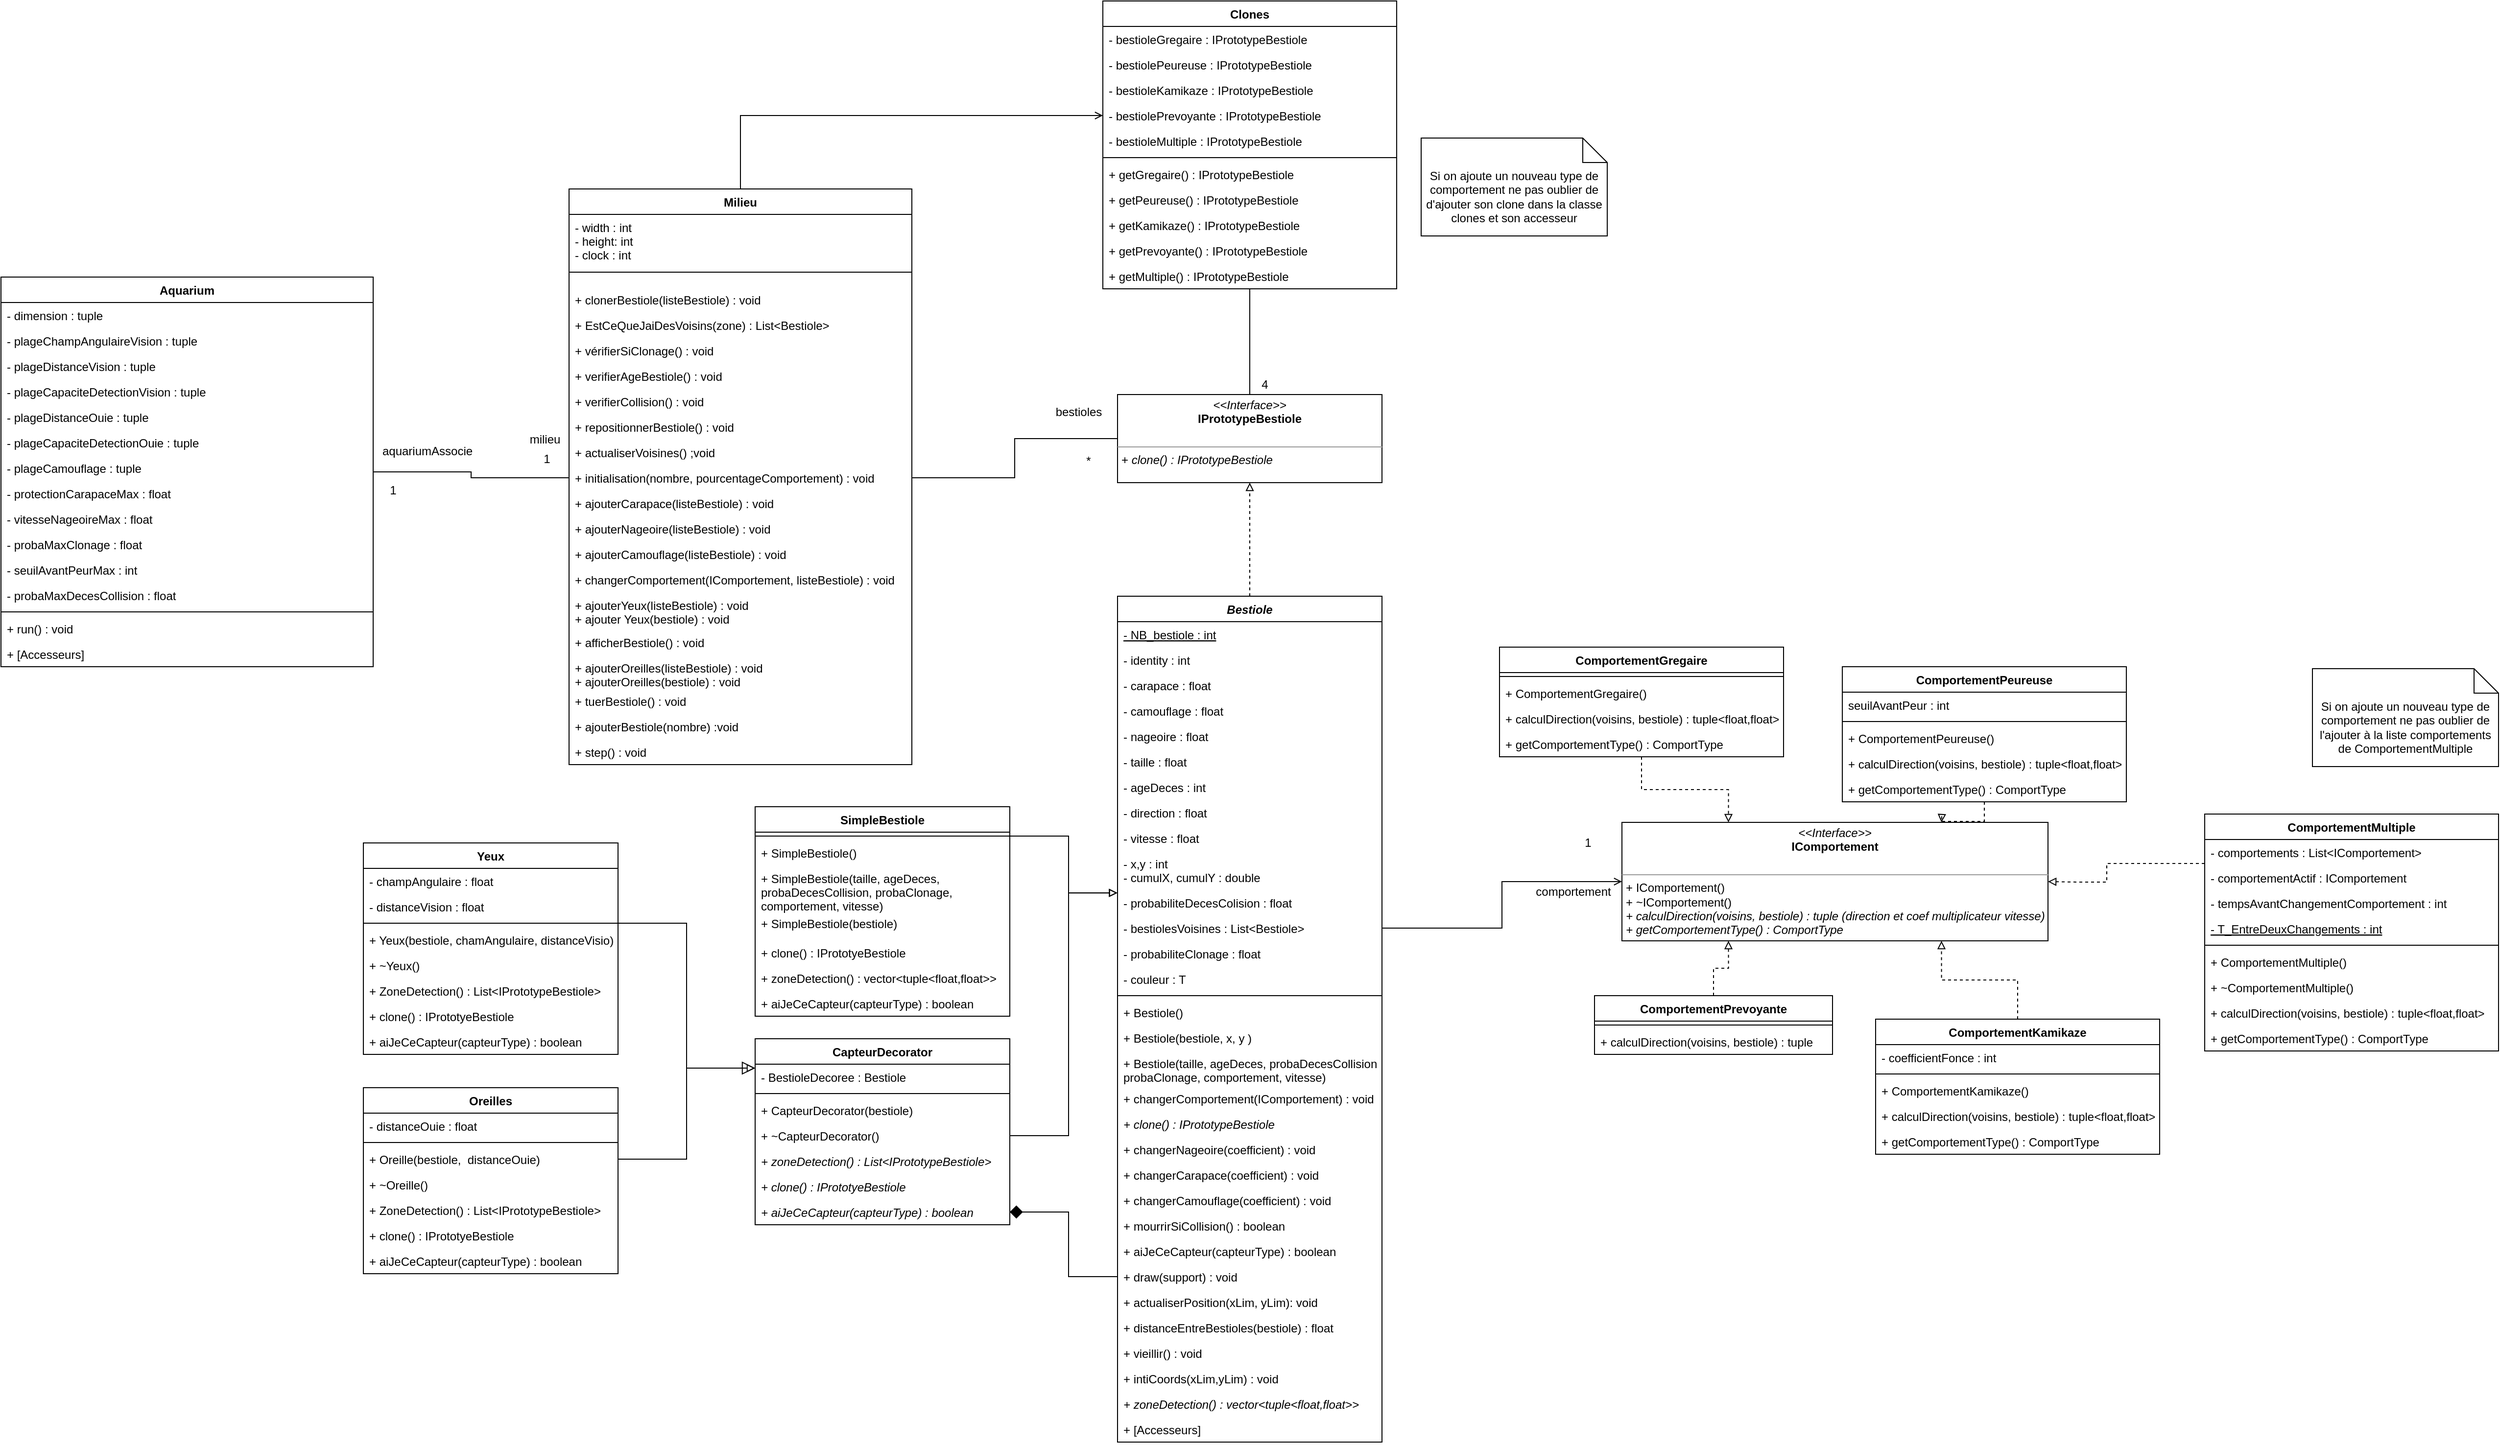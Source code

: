 <mxfile version="13.10.0" type="embed">
    <diagram id="Y31X7FWhX_Qos8zjIAZZ" name="Page-1">
        <mxGraphModel dx="2544" dy="2797" grid="1" gridSize="10" guides="1" tooltips="1" connect="1" arrows="1" fold="1" page="1" pageScale="1" pageWidth="827" pageHeight="1169" math="0" shadow="0">
            <root>
                <mxCell id="0"/>
                <mxCell id="1" parent="0"/>
                <mxCell id="WzZIKktBEsy9rcWSSvFZ-155" style="edgeStyle=orthogonalEdgeStyle;rounded=0;orthogonalLoop=1;jettySize=auto;html=1;entryX=0;entryY=0.5;entryDx=0;entryDy=0;startArrow=none;startFill=0;endArrow=none;endFill=0;" parent="1" source="WzZIKktBEsy9rcWSSvFZ-2" target="WzZIKktBEsy9rcWSSvFZ-142" edge="1">
                    <mxGeometry relative="1" as="geometry"/>
                </mxCell>
                <mxCell id="WzZIKktBEsy9rcWSSvFZ-2" value="Aquarium" style="swimlane;fontStyle=1;align=center;verticalAlign=top;childLayout=stackLayout;horizontal=1;startSize=26;horizontalStack=0;resizeParent=1;resizeParentMax=0;resizeLast=0;collapsible=1;marginBottom=0;" parent="1" vertex="1">
                    <mxGeometry x="-1500" y="-1148" width="380" height="398" as="geometry"/>
                </mxCell>
                <mxCell id="WzZIKktBEsy9rcWSSvFZ-3" value="- dimension : tuple" style="text;strokeColor=none;fillColor=none;align=left;verticalAlign=top;spacingLeft=4;spacingRight=4;overflow=hidden;rotatable=0;points=[[0,0.5],[1,0.5]];portConstraint=eastwest;" parent="WzZIKktBEsy9rcWSSvFZ-2" vertex="1">
                    <mxGeometry y="26" width="380" height="26" as="geometry"/>
                </mxCell>
                <mxCell id="WzZIKktBEsy9rcWSSvFZ-4" value="- plageChampAngulaireVision : tuple" style="text;strokeColor=none;fillColor=none;align=left;verticalAlign=top;spacingLeft=4;spacingRight=4;overflow=hidden;rotatable=0;points=[[0,0.5],[1,0.5]];portConstraint=eastwest;" parent="WzZIKktBEsy9rcWSSvFZ-2" vertex="1">
                    <mxGeometry y="52" width="380" height="26" as="geometry"/>
                </mxCell>
                <mxCell id="WzZIKktBEsy9rcWSSvFZ-5" value="- plageDistanceVision : tuple" style="text;strokeColor=none;fillColor=none;align=left;verticalAlign=top;spacingLeft=4;spacingRight=4;overflow=hidden;rotatable=0;points=[[0,0.5],[1,0.5]];portConstraint=eastwest;" parent="WzZIKktBEsy9rcWSSvFZ-2" vertex="1">
                    <mxGeometry y="78" width="380" height="26" as="geometry"/>
                </mxCell>
                <mxCell id="WzZIKktBEsy9rcWSSvFZ-6" value="- plageCapaciteDetectionVision : tuple" style="text;strokeColor=none;fillColor=none;align=left;verticalAlign=top;spacingLeft=4;spacingRight=4;overflow=hidden;rotatable=0;points=[[0,0.5],[1,0.5]];portConstraint=eastwest;" parent="WzZIKktBEsy9rcWSSvFZ-2" vertex="1">
                    <mxGeometry y="104" width="380" height="26" as="geometry"/>
                </mxCell>
                <mxCell id="WzZIKktBEsy9rcWSSvFZ-7" value="- plageDistanceOuie : tuple" style="text;strokeColor=none;fillColor=none;align=left;verticalAlign=top;spacingLeft=4;spacingRight=4;overflow=hidden;rotatable=0;points=[[0,0.5],[1,0.5]];portConstraint=eastwest;" parent="WzZIKktBEsy9rcWSSvFZ-2" vertex="1">
                    <mxGeometry y="130" width="380" height="26" as="geometry"/>
                </mxCell>
                <mxCell id="WzZIKktBEsy9rcWSSvFZ-8" value="- plageCapaciteDetectionOuie : tuple" style="text;strokeColor=none;fillColor=none;align=left;verticalAlign=top;spacingLeft=4;spacingRight=4;overflow=hidden;rotatable=0;points=[[0,0.5],[1,0.5]];portConstraint=eastwest;" parent="WzZIKktBEsy9rcWSSvFZ-2" vertex="1">
                    <mxGeometry y="156" width="380" height="26" as="geometry"/>
                </mxCell>
                <mxCell id="WzZIKktBEsy9rcWSSvFZ-9" value="- plageCamouflage : tuple" style="text;strokeColor=none;fillColor=none;align=left;verticalAlign=top;spacingLeft=4;spacingRight=4;overflow=hidden;rotatable=0;points=[[0,0.5],[1,0.5]];portConstraint=eastwest;" parent="WzZIKktBEsy9rcWSSvFZ-2" vertex="1">
                    <mxGeometry y="182" width="380" height="26" as="geometry"/>
                </mxCell>
                <mxCell id="WzZIKktBEsy9rcWSSvFZ-10" value="- protectionCarapaceMax : float" style="text;strokeColor=none;fillColor=none;align=left;verticalAlign=top;spacingLeft=4;spacingRight=4;overflow=hidden;rotatable=0;points=[[0,0.5],[1,0.5]];portConstraint=eastwest;" parent="WzZIKktBEsy9rcWSSvFZ-2" vertex="1">
                    <mxGeometry y="208" width="380" height="26" as="geometry"/>
                </mxCell>
                <mxCell id="WzZIKktBEsy9rcWSSvFZ-11" value="- vitesseNageoireMax : float" style="text;strokeColor=none;fillColor=none;align=left;verticalAlign=top;spacingLeft=4;spacingRight=4;overflow=hidden;rotatable=0;points=[[0,0.5],[1,0.5]];portConstraint=eastwest;" parent="WzZIKktBEsy9rcWSSvFZ-2" vertex="1">
                    <mxGeometry y="234" width="380" height="26" as="geometry"/>
                </mxCell>
                <mxCell id="WzZIKktBEsy9rcWSSvFZ-106" value="- probaMaxClonage : float" style="text;strokeColor=none;fillColor=none;align=left;verticalAlign=top;spacingLeft=4;spacingRight=4;overflow=hidden;rotatable=0;points=[[0,0.5],[1,0.5]];portConstraint=eastwest;" parent="WzZIKktBEsy9rcWSSvFZ-2" vertex="1">
                    <mxGeometry y="260" width="380" height="26" as="geometry"/>
                </mxCell>
                <mxCell id="WzZIKktBEsy9rcWSSvFZ-12" value="- seuilAvantPeurMax : int" style="text;strokeColor=none;fillColor=none;align=left;verticalAlign=top;spacingLeft=4;spacingRight=4;overflow=hidden;rotatable=0;points=[[0,0.5],[1,0.5]];portConstraint=eastwest;" parent="WzZIKktBEsy9rcWSSvFZ-2" vertex="1">
                    <mxGeometry y="286" width="380" height="26" as="geometry"/>
                </mxCell>
                <mxCell id="2" value="- probaMaxDecesCollision : float" style="text;strokeColor=none;fillColor=none;align=left;verticalAlign=top;spacingLeft=4;spacingRight=4;overflow=hidden;rotatable=0;points=[[0,0.5],[1,0.5]];portConstraint=eastwest;" parent="WzZIKktBEsy9rcWSSvFZ-2" vertex="1">
                    <mxGeometry y="312" width="380" height="26" as="geometry"/>
                </mxCell>
                <mxCell id="WzZIKktBEsy9rcWSSvFZ-13" value="" style="line;strokeWidth=1;fillColor=none;align=left;verticalAlign=middle;spacingTop=-1;spacingLeft=3;spacingRight=3;rotatable=0;labelPosition=right;points=[];portConstraint=eastwest;" parent="WzZIKktBEsy9rcWSSvFZ-2" vertex="1">
                    <mxGeometry y="338" width="380" height="8" as="geometry"/>
                </mxCell>
                <mxCell id="WzZIKktBEsy9rcWSSvFZ-156" value="+ run() : void" style="text;strokeColor=none;fillColor=none;align=left;verticalAlign=top;spacingLeft=4;spacingRight=4;overflow=hidden;rotatable=0;points=[[0,0.5],[1,0.5]];portConstraint=eastwest;" parent="WzZIKktBEsy9rcWSSvFZ-2" vertex="1">
                    <mxGeometry y="346" width="380" height="26" as="geometry"/>
                </mxCell>
                <mxCell id="3" value="+ [Accesseurs]" style="text;strokeColor=none;fillColor=none;align=left;verticalAlign=top;spacingLeft=4;spacingRight=4;overflow=hidden;rotatable=0;points=[[0,0.5],[1,0.5]];portConstraint=eastwest;" parent="WzZIKktBEsy9rcWSSvFZ-2" vertex="1">
                    <mxGeometry y="372" width="380" height="26" as="geometry"/>
                </mxCell>
                <mxCell id="WzZIKktBEsy9rcWSSvFZ-30" value="&lt;p style=&quot;margin: 0px ; margin-top: 4px ; text-align: center&quot;&gt;&lt;i&gt;&amp;lt;&amp;lt;Interface&amp;gt;&amp;gt;&lt;/i&gt;&lt;br&gt;&lt;b&gt;IPrototypeBestiole&lt;/b&gt;&lt;/p&gt;&lt;p style=&quot;margin: 0px ; margin-left: 4px&quot;&gt;&lt;br&gt;&lt;/p&gt;&lt;hr size=&quot;1&quot;&gt;&lt;p style=&quot;margin: 0px ; margin-left: 4px&quot;&gt;+ &lt;i&gt;clone() : IPrototypeBestiole&lt;/i&gt;&lt;/p&gt;" style="verticalAlign=top;align=left;overflow=fill;fontSize=12;fontFamily=Helvetica;html=1;" parent="1" vertex="1">
                    <mxGeometry x="-360" y="-1028" width="270" height="90" as="geometry"/>
                </mxCell>
                <mxCell id="WzZIKktBEsy9rcWSSvFZ-31" style="edgeStyle=orthogonalEdgeStyle;rounded=0;orthogonalLoop=1;jettySize=auto;html=1;entryX=0.5;entryY=1;entryDx=0;entryDy=0;dashed=1;endArrow=block;endFill=0;strokeWidth=1;" parent="1" source="WzZIKktBEsy9rcWSSvFZ-32" target="WzZIKktBEsy9rcWSSvFZ-30" edge="1">
                    <mxGeometry relative="1" as="geometry"/>
                </mxCell>
                <mxCell id="WzZIKktBEsy9rcWSSvFZ-32" value="Bestiole" style="swimlane;fontStyle=3;align=center;verticalAlign=top;childLayout=stackLayout;horizontal=1;startSize=26;horizontalStack=0;resizeParent=1;resizeParentMax=0;resizeLast=0;collapsible=1;marginBottom=0;" parent="1" vertex="1">
                    <mxGeometry x="-360" y="-822" width="270" height="864" as="geometry"/>
                </mxCell>
                <mxCell id="7" value="- NB_bestiole : int" style="text;strokeColor=none;fillColor=none;align=left;verticalAlign=top;spacingLeft=4;spacingRight=4;overflow=hidden;rotatable=0;points=[[0,0.5],[1,0.5]];portConstraint=eastwest;fontStyle=4" parent="WzZIKktBEsy9rcWSSvFZ-32" vertex="1">
                    <mxGeometry y="26" width="270" height="26" as="geometry"/>
                </mxCell>
                <mxCell id="WzZIKktBEsy9rcWSSvFZ-34" value="- identity : int" style="text;strokeColor=none;fillColor=none;align=left;verticalAlign=top;spacingLeft=4;spacingRight=4;overflow=hidden;rotatable=0;points=[[0,0.5],[1,0.5]];portConstraint=eastwest;" parent="WzZIKktBEsy9rcWSSvFZ-32" vertex="1">
                    <mxGeometry y="52" width="270" height="26" as="geometry"/>
                </mxCell>
                <mxCell id="6" value="- carapace : float" style="text;strokeColor=none;fillColor=none;align=left;verticalAlign=top;spacingLeft=4;spacingRight=4;overflow=hidden;rotatable=0;points=[[0,0.5],[1,0.5]];portConstraint=eastwest;" parent="WzZIKktBEsy9rcWSSvFZ-32" vertex="1">
                    <mxGeometry y="78" width="270" height="26" as="geometry"/>
                </mxCell>
                <mxCell id="WzZIKktBEsy9rcWSSvFZ-35" value="- camouflage : float" style="text;strokeColor=none;fillColor=none;align=left;verticalAlign=top;spacingLeft=4;spacingRight=4;overflow=hidden;rotatable=0;points=[[0,0.5],[1,0.5]];portConstraint=eastwest;" parent="WzZIKktBEsy9rcWSSvFZ-32" vertex="1">
                    <mxGeometry y="104" width="270" height="26" as="geometry"/>
                </mxCell>
                <mxCell id="WzZIKktBEsy9rcWSSvFZ-36" value="- nageoire : float" style="text;strokeColor=none;fillColor=none;align=left;verticalAlign=top;spacingLeft=4;spacingRight=4;overflow=hidden;rotatable=0;points=[[0,0.5],[1,0.5]];portConstraint=eastwest;" parent="WzZIKktBEsy9rcWSSvFZ-32" vertex="1">
                    <mxGeometry y="130" width="270" height="26" as="geometry"/>
                </mxCell>
                <mxCell id="WzZIKktBEsy9rcWSSvFZ-37" value="- taille : float" style="text;strokeColor=none;fillColor=none;align=left;verticalAlign=top;spacingLeft=4;spacingRight=4;overflow=hidden;rotatable=0;points=[[0,0.5],[1,0.5]];portConstraint=eastwest;" parent="WzZIKktBEsy9rcWSSvFZ-32" vertex="1">
                    <mxGeometry y="156" width="270" height="26" as="geometry"/>
                </mxCell>
                <mxCell id="WzZIKktBEsy9rcWSSvFZ-38" value="- ageDeces : int" style="text;strokeColor=none;fillColor=none;align=left;verticalAlign=top;spacingLeft=4;spacingRight=4;overflow=hidden;rotatable=0;points=[[0,0.5],[1,0.5]];portConstraint=eastwest;" parent="WzZIKktBEsy9rcWSSvFZ-32" vertex="1">
                    <mxGeometry y="182" width="270" height="26" as="geometry"/>
                </mxCell>
                <mxCell id="WzZIKktBEsy9rcWSSvFZ-39" value="- direction : float" style="text;strokeColor=none;fillColor=none;align=left;verticalAlign=top;spacingLeft=4;spacingRight=4;overflow=hidden;rotatable=0;points=[[0,0.5],[1,0.5]];portConstraint=eastwest;" parent="WzZIKktBEsy9rcWSSvFZ-32" vertex="1">
                    <mxGeometry y="208" width="270" height="26" as="geometry"/>
                </mxCell>
                <mxCell id="WzZIKktBEsy9rcWSSvFZ-40" value="- vitesse : float" style="text;strokeColor=none;fillColor=none;align=left;verticalAlign=top;spacingLeft=4;spacingRight=4;overflow=hidden;rotatable=0;points=[[0,0.5],[1,0.5]];portConstraint=eastwest;" parent="WzZIKktBEsy9rcWSSvFZ-32" vertex="1">
                    <mxGeometry y="234" width="270" height="26" as="geometry"/>
                </mxCell>
                <mxCell id="WzZIKktBEsy9rcWSSvFZ-41" value="- x,y : int&#10;- cumulX, cumulY : double" style="text;strokeColor=none;fillColor=none;align=left;verticalAlign=top;spacingLeft=4;spacingRight=4;overflow=hidden;rotatable=0;points=[[0,0.5],[1,0.5]];portConstraint=eastwest;" parent="WzZIKktBEsy9rcWSSvFZ-32" vertex="1">
                    <mxGeometry y="260" width="270" height="40" as="geometry"/>
                </mxCell>
                <mxCell id="WzZIKktBEsy9rcWSSvFZ-42" value="- probabiliteDecesColision : float" style="text;strokeColor=none;fillColor=none;align=left;verticalAlign=top;spacingLeft=4;spacingRight=4;overflow=hidden;rotatable=0;points=[[0,0.5],[1,0.5]];portConstraint=eastwest;" parent="WzZIKktBEsy9rcWSSvFZ-32" vertex="1">
                    <mxGeometry y="300" width="270" height="26" as="geometry"/>
                </mxCell>
                <mxCell id="WzZIKktBEsy9rcWSSvFZ-43" value="- bestiolesVoisines : List&lt;Bestiole&gt;" style="text;strokeColor=none;fillColor=none;align=left;verticalAlign=top;spacingLeft=4;spacingRight=4;overflow=hidden;rotatable=0;points=[[0,0.5],[1,0.5]];portConstraint=eastwest;" parent="WzZIKktBEsy9rcWSSvFZ-32" vertex="1">
                    <mxGeometry y="326" width="270" height="26" as="geometry"/>
                </mxCell>
                <mxCell id="WzZIKktBEsy9rcWSSvFZ-44" value="- probabiliteClonage : float" style="text;strokeColor=none;fillColor=none;align=left;verticalAlign=top;spacingLeft=4;spacingRight=4;overflow=hidden;rotatable=0;points=[[0,0.5],[1,0.5]];portConstraint=eastwest;" parent="WzZIKktBEsy9rcWSSvFZ-32" vertex="1">
                    <mxGeometry y="352" width="270" height="26" as="geometry"/>
                </mxCell>
                <mxCell id="16" value="- couleur : T" style="text;strokeColor=none;fillColor=none;align=left;verticalAlign=top;spacingLeft=4;spacingRight=4;overflow=hidden;rotatable=0;points=[[0,0.5],[1,0.5]];portConstraint=eastwest;" parent="WzZIKktBEsy9rcWSSvFZ-32" vertex="1">
                    <mxGeometry y="378" width="270" height="26" as="geometry"/>
                </mxCell>
                <mxCell id="WzZIKktBEsy9rcWSSvFZ-45" value="" style="line;strokeWidth=1;fillColor=none;align=left;verticalAlign=middle;spacingTop=-1;spacingLeft=3;spacingRight=3;rotatable=0;labelPosition=right;points=[];portConstraint=eastwest;" parent="WzZIKktBEsy9rcWSSvFZ-32" vertex="1">
                    <mxGeometry y="404" width="270" height="8" as="geometry"/>
                </mxCell>
                <mxCell id="WzZIKktBEsy9rcWSSvFZ-46" value="+ Bestiole()" style="text;strokeColor=none;fillColor=none;align=left;verticalAlign=top;spacingLeft=4;spacingRight=4;overflow=hidden;rotatable=0;points=[[0,0.5],[1,0.5]];portConstraint=eastwest;" parent="WzZIKktBEsy9rcWSSvFZ-32" vertex="1">
                    <mxGeometry y="412" width="270" height="26" as="geometry"/>
                </mxCell>
                <mxCell id="13" value="+ Bestiole(bestiole, x, y )" style="text;strokeColor=none;fillColor=none;align=left;verticalAlign=top;spacingLeft=4;spacingRight=4;overflow=hidden;rotatable=0;points=[[0,0.5],[1,0.5]];portConstraint=eastwest;" parent="WzZIKktBEsy9rcWSSvFZ-32" vertex="1">
                    <mxGeometry y="438" width="270" height="26" as="geometry"/>
                </mxCell>
                <mxCell id="14" value="+ Bestiole(taille, ageDeces, probaDecesCollision,&#10;probaClonage, comportement, vitesse)" style="text;strokeColor=none;fillColor=none;align=left;verticalAlign=top;spacingLeft=4;spacingRight=4;overflow=hidden;rotatable=0;points=[[0,0.5],[1,0.5]];portConstraint=eastwest;" parent="WzZIKktBEsy9rcWSSvFZ-32" vertex="1">
                    <mxGeometry y="464" width="270" height="36" as="geometry"/>
                </mxCell>
                <mxCell id="12" value="+ changerComportement(IComportement) : void" style="text;strokeColor=none;fillColor=none;align=left;verticalAlign=top;spacingLeft=4;spacingRight=4;overflow=hidden;rotatable=0;points=[[0,0.5],[1,0.5]];portConstraint=eastwest;" parent="WzZIKktBEsy9rcWSSvFZ-32" vertex="1">
                    <mxGeometry y="500" width="270" height="26" as="geometry"/>
                </mxCell>
                <mxCell id="WzZIKktBEsy9rcWSSvFZ-47" value="+ clone() : IPrototypeBestiole" style="text;strokeColor=none;fillColor=none;align=left;verticalAlign=top;spacingLeft=4;spacingRight=4;overflow=hidden;rotatable=0;points=[[0,0.5],[1,0.5]];portConstraint=eastwest;fontStyle=2" parent="WzZIKktBEsy9rcWSSvFZ-32" vertex="1">
                    <mxGeometry y="526" width="270" height="26" as="geometry"/>
                </mxCell>
                <mxCell id="WzZIKktBEsy9rcWSSvFZ-48" value="+ changerNageoire(coefficient) : void" style="text;strokeColor=none;fillColor=none;align=left;verticalAlign=top;spacingLeft=4;spacingRight=4;overflow=hidden;rotatable=0;points=[[0,0.5],[1,0.5]];portConstraint=eastwest;" parent="WzZIKktBEsy9rcWSSvFZ-32" vertex="1">
                    <mxGeometry y="552" width="270" height="26" as="geometry"/>
                </mxCell>
                <mxCell id="WzZIKktBEsy9rcWSSvFZ-49" value="+ changerCarapace(coefficient) : void" style="text;strokeColor=none;fillColor=none;align=left;verticalAlign=top;spacingLeft=4;spacingRight=4;overflow=hidden;rotatable=0;points=[[0,0.5],[1,0.5]];portConstraint=eastwest;" parent="WzZIKktBEsy9rcWSSvFZ-32" vertex="1">
                    <mxGeometry y="578" width="270" height="26" as="geometry"/>
                </mxCell>
                <mxCell id="WzZIKktBEsy9rcWSSvFZ-50" value="+ changerCamouflage(coefficient) : void" style="text;strokeColor=none;fillColor=none;align=left;verticalAlign=top;spacingLeft=4;spacingRight=4;overflow=hidden;rotatable=0;points=[[0,0.5],[1,0.5]];portConstraint=eastwest;" parent="WzZIKktBEsy9rcWSSvFZ-32" vertex="1">
                    <mxGeometry y="604" width="270" height="26" as="geometry"/>
                </mxCell>
                <mxCell id="WzZIKktBEsy9rcWSSvFZ-51" value="+ mourrirSiCollision() : boolean" style="text;strokeColor=none;fillColor=none;align=left;verticalAlign=top;spacingLeft=4;spacingRight=4;overflow=hidden;rotatable=0;points=[[0,0.5],[1,0.5]];portConstraint=eastwest;" parent="WzZIKktBEsy9rcWSSvFZ-32" vertex="1">
                    <mxGeometry y="630" width="270" height="26" as="geometry"/>
                </mxCell>
                <mxCell id="WzZIKktBEsy9rcWSSvFZ-171" value="+ aiJeCeCapteur(capteurType) : boolean" style="text;strokeColor=none;fillColor=none;align=left;verticalAlign=top;spacingLeft=4;spacingRight=4;overflow=hidden;rotatable=0;points=[[0,0.5],[1,0.5]];portConstraint=eastwest;" parent="WzZIKktBEsy9rcWSSvFZ-32" vertex="1">
                    <mxGeometry y="656" width="270" height="26" as="geometry"/>
                </mxCell>
                <mxCell id="WzZIKktBEsy9rcWSSvFZ-52" value="+ draw(support) : void" style="text;strokeColor=none;fillColor=none;align=left;verticalAlign=top;spacingLeft=4;spacingRight=4;overflow=hidden;rotatable=0;points=[[0,0.5],[1,0.5]];portConstraint=eastwest;" parent="WzZIKktBEsy9rcWSSvFZ-32" vertex="1">
                    <mxGeometry y="682" width="270" height="26" as="geometry"/>
                </mxCell>
                <mxCell id="WzZIKktBEsy9rcWSSvFZ-53" value="+ actualiserPosition(xLim, yLim): void" style="text;strokeColor=none;fillColor=none;align=left;verticalAlign=top;spacingLeft=4;spacingRight=4;overflow=hidden;rotatable=0;points=[[0,0.5],[1,0.5]];portConstraint=eastwest;" parent="WzZIKktBEsy9rcWSSvFZ-32" vertex="1">
                    <mxGeometry y="708" width="270" height="26" as="geometry"/>
                </mxCell>
                <mxCell id="9" value="+ distanceEntreBestioles(bestiole) : float" style="text;strokeColor=none;fillColor=none;align=left;verticalAlign=top;spacingLeft=4;spacingRight=4;overflow=hidden;rotatable=0;points=[[0,0.5],[1,0.5]];portConstraint=eastwest;" parent="WzZIKktBEsy9rcWSSvFZ-32" vertex="1">
                    <mxGeometry y="734" width="270" height="26" as="geometry"/>
                </mxCell>
                <mxCell id="10" value="+ vieillir() : void" style="text;strokeColor=none;fillColor=none;align=left;verticalAlign=top;spacingLeft=4;spacingRight=4;overflow=hidden;rotatable=0;points=[[0,0.5],[1,0.5]];portConstraint=eastwest;" parent="WzZIKktBEsy9rcWSSvFZ-32" vertex="1">
                    <mxGeometry y="760" width="270" height="26" as="geometry"/>
                </mxCell>
                <mxCell id="11" value="+ intiCoords(xLim,yLim) : void" style="text;strokeColor=none;fillColor=none;align=left;verticalAlign=top;spacingLeft=4;spacingRight=4;overflow=hidden;rotatable=0;points=[[0,0.5],[1,0.5]];portConstraint=eastwest;" parent="WzZIKktBEsy9rcWSSvFZ-32" vertex="1">
                    <mxGeometry y="786" width="270" height="26" as="geometry"/>
                </mxCell>
                <mxCell id="15" value="+ zoneDetection() : vector&lt;tuple&lt;float,float&gt;&gt;" style="text;strokeColor=none;fillColor=none;align=left;verticalAlign=top;spacingLeft=4;spacingRight=4;overflow=hidden;rotatable=0;points=[[0,0.5],[1,0.5]];portConstraint=eastwest;fontStyle=2" parent="WzZIKktBEsy9rcWSSvFZ-32" vertex="1">
                    <mxGeometry y="812" width="270" height="26" as="geometry"/>
                </mxCell>
                <mxCell id="8" value="+ [Accesseurs]" style="text;strokeColor=none;fillColor=none;align=left;verticalAlign=top;spacingLeft=4;spacingRight=4;overflow=hidden;rotatable=0;points=[[0,0.5],[1,0.5]];portConstraint=eastwest;" parent="WzZIKktBEsy9rcWSSvFZ-32" vertex="1">
                    <mxGeometry y="838" width="270" height="26" as="geometry"/>
                </mxCell>
                <mxCell id="WzZIKktBEsy9rcWSSvFZ-54" style="edgeStyle=orthogonalEdgeStyle;rounded=0;orthogonalLoop=1;jettySize=auto;html=1;entryX=0.25;entryY=0;entryDx=0;entryDy=0;endArrow=block;endFill=0;strokeWidth=1;dashed=1;" parent="1" source="WzZIKktBEsy9rcWSSvFZ-55" target="WzZIKktBEsy9rcWSSvFZ-58" edge="1">
                    <mxGeometry relative="1" as="geometry"/>
                </mxCell>
                <mxCell id="WzZIKktBEsy9rcWSSvFZ-55" value="ComportementGregaire" style="swimlane;fontStyle=1;align=center;verticalAlign=top;childLayout=stackLayout;horizontal=1;startSize=26;horizontalStack=0;resizeParent=1;resizeParentMax=0;resizeLast=0;collapsible=1;marginBottom=0;" parent="1" vertex="1">
                    <mxGeometry x="30" y="-770" width="290" height="112" as="geometry"/>
                </mxCell>
                <mxCell id="WzZIKktBEsy9rcWSSvFZ-56" value="" style="line;strokeWidth=1;fillColor=none;align=left;verticalAlign=middle;spacingTop=-1;spacingLeft=3;spacingRight=3;rotatable=0;labelPosition=right;points=[];portConstraint=eastwest;" parent="WzZIKktBEsy9rcWSSvFZ-55" vertex="1">
                    <mxGeometry y="26" width="290" height="8" as="geometry"/>
                </mxCell>
                <mxCell id="30" value="+ ComportementGregaire()" style="text;strokeColor=none;fillColor=none;align=left;verticalAlign=top;spacingLeft=4;spacingRight=4;overflow=hidden;rotatable=0;points=[[0,0.5],[1,0.5]];portConstraint=eastwest;" parent="WzZIKktBEsy9rcWSSvFZ-55" vertex="1">
                    <mxGeometry y="34" width="290" height="26" as="geometry"/>
                </mxCell>
                <mxCell id="WzZIKktBEsy9rcWSSvFZ-57" value="+ calculDirection(voisins, bestiole) : tuple&lt;float,float&gt;" style="text;strokeColor=none;fillColor=none;align=left;verticalAlign=top;spacingLeft=4;spacingRight=4;overflow=hidden;rotatable=0;points=[[0,0.5],[1,0.5]];portConstraint=eastwest;" parent="WzZIKktBEsy9rcWSSvFZ-55" vertex="1">
                    <mxGeometry y="60" width="290" height="26" as="geometry"/>
                </mxCell>
                <mxCell id="29" value="+ getComportementType() : ComportType" style="text;strokeColor=none;fillColor=none;align=left;verticalAlign=top;spacingLeft=4;spacingRight=4;overflow=hidden;rotatable=0;points=[[0,0.5],[1,0.5]];portConstraint=eastwest;" parent="WzZIKktBEsy9rcWSSvFZ-55" vertex="1">
                    <mxGeometry y="86" width="290" height="26" as="geometry"/>
                </mxCell>
                <mxCell id="WzZIKktBEsy9rcWSSvFZ-159" style="edgeStyle=orthogonalEdgeStyle;rounded=0;orthogonalLoop=1;jettySize=auto;html=1;entryX=1;entryY=0.5;entryDx=0;entryDy=0;startArrow=open;startFill=0;endArrow=none;endFill=0;exitX=0;exitY=0.5;exitDx=0;exitDy=0;" parent="1" source="WzZIKktBEsy9rcWSSvFZ-58" target="WzZIKktBEsy9rcWSSvFZ-43" edge="1">
                    <mxGeometry relative="1" as="geometry"/>
                </mxCell>
                <mxCell id="WzZIKktBEsy9rcWSSvFZ-58" value="&lt;p style=&quot;margin: 0px ; margin-top: 4px ; text-align: center&quot;&gt;&lt;i&gt;&amp;lt;&amp;lt;Interface&amp;gt;&amp;gt;&lt;/i&gt;&lt;br&gt;&lt;b&gt;IComportement&lt;/b&gt;&lt;/p&gt;&lt;p style=&quot;margin: 0px ; margin-left: 4px&quot;&gt;&lt;br&gt;&lt;/p&gt;&lt;hr size=&quot;1&quot;&gt;&lt;p style=&quot;margin: 0px ; margin-left: 4px&quot;&gt;+ IComportement()&lt;/p&gt;&lt;p style=&quot;margin: 0px ; margin-left: 4px&quot;&gt;+ ~IComportement()&lt;/p&gt;&lt;p style=&quot;margin: 0px ; margin-left: 4px&quot;&gt;&lt;i&gt;+ calculDirection(voisins, bestiole) : tuple (direction et coef multiplicateur vitesse)&lt;/i&gt;&lt;br&gt;&lt;/p&gt;&lt;p style=&quot;margin: 0px ; margin-left: 4px&quot;&gt;&lt;i&gt;+ getComportementType() : ComportType&lt;/i&gt;&lt;/p&gt;" style="verticalAlign=top;align=left;overflow=fill;fontSize=12;fontFamily=Helvetica;html=1;" parent="1" vertex="1">
                    <mxGeometry x="155" y="-591" width="435" height="121" as="geometry"/>
                </mxCell>
                <mxCell id="WzZIKktBEsy9rcWSSvFZ-59" style="edgeStyle=orthogonalEdgeStyle;rounded=0;orthogonalLoop=1;jettySize=auto;html=1;entryX=0.75;entryY=0;entryDx=0;entryDy=0;dashed=1;endArrow=block;endFill=0;strokeWidth=1;" parent="1" source="WzZIKktBEsy9rcWSSvFZ-60" target="WzZIKktBEsy9rcWSSvFZ-58" edge="1">
                    <mxGeometry relative="1" as="geometry"/>
                </mxCell>
                <mxCell id="WzZIKktBEsy9rcWSSvFZ-60" value="ComportementPeureuse" style="swimlane;fontStyle=1;align=center;verticalAlign=top;childLayout=stackLayout;horizontal=1;startSize=26;horizontalStack=0;resizeParent=1;resizeParentMax=0;resizeLast=0;collapsible=1;marginBottom=0;" parent="1" vertex="1">
                    <mxGeometry x="380" y="-750" width="290" height="138" as="geometry"/>
                </mxCell>
                <mxCell id="WzZIKktBEsy9rcWSSvFZ-61" value="seuilAvantPeur : int" style="text;strokeColor=none;fillColor=none;align=left;verticalAlign=top;spacingLeft=4;spacingRight=4;overflow=hidden;rotatable=0;points=[[0,0.5],[1,0.5]];portConstraint=eastwest;" parent="WzZIKktBEsy9rcWSSvFZ-60" vertex="1">
                    <mxGeometry y="26" width="290" height="26" as="geometry"/>
                </mxCell>
                <mxCell id="WzZIKktBEsy9rcWSSvFZ-62" value="" style="line;strokeWidth=1;fillColor=none;align=left;verticalAlign=middle;spacingTop=-1;spacingLeft=3;spacingRight=3;rotatable=0;labelPosition=right;points=[];portConstraint=eastwest;" parent="WzZIKktBEsy9rcWSSvFZ-60" vertex="1">
                    <mxGeometry y="52" width="290" height="8" as="geometry"/>
                </mxCell>
                <mxCell id="31" value="+ ComportementPeureuse()" style="text;strokeColor=none;fillColor=none;align=left;verticalAlign=top;spacingLeft=4;spacingRight=4;overflow=hidden;rotatable=0;points=[[0,0.5],[1,0.5]];portConstraint=eastwest;" parent="WzZIKktBEsy9rcWSSvFZ-60" vertex="1">
                    <mxGeometry y="60" width="290" height="26" as="geometry"/>
                </mxCell>
                <mxCell id="WzZIKktBEsy9rcWSSvFZ-63" value="+ calculDirection(voisins, bestiole) : tuple&lt;float,float&gt;" style="text;strokeColor=none;fillColor=none;align=left;verticalAlign=top;spacingLeft=4;spacingRight=4;overflow=hidden;rotatable=0;points=[[0,0.5],[1,0.5]];portConstraint=eastwest;" parent="WzZIKktBEsy9rcWSSvFZ-60" vertex="1">
                    <mxGeometry y="86" width="290" height="26" as="geometry"/>
                </mxCell>
                <mxCell id="33" value="+ getComportementType() : ComportType" style="text;strokeColor=none;fillColor=none;align=left;verticalAlign=top;spacingLeft=4;spacingRight=4;overflow=hidden;rotatable=0;points=[[0,0.5],[1,0.5]];portConstraint=eastwest;" parent="WzZIKktBEsy9rcWSSvFZ-60" vertex="1">
                    <mxGeometry y="112" width="290" height="26" as="geometry"/>
                </mxCell>
                <mxCell id="WzZIKktBEsy9rcWSSvFZ-64" style="edgeStyle=orthogonalEdgeStyle;rounded=0;orthogonalLoop=1;jettySize=auto;html=1;entryX=0.25;entryY=1;entryDx=0;entryDy=0;dashed=1;endArrow=block;endFill=0;strokeWidth=1;" parent="1" source="WzZIKktBEsy9rcWSSvFZ-65" target="WzZIKktBEsy9rcWSSvFZ-58" edge="1">
                    <mxGeometry relative="1" as="geometry"/>
                </mxCell>
                <mxCell id="WzZIKktBEsy9rcWSSvFZ-65" value="ComportementPrevoyante" style="swimlane;fontStyle=1;align=center;verticalAlign=top;childLayout=stackLayout;horizontal=1;startSize=26;horizontalStack=0;resizeParent=1;resizeParentMax=0;resizeLast=0;collapsible=1;marginBottom=0;" parent="1" vertex="1">
                    <mxGeometry x="127" y="-414" width="243" height="60" as="geometry"/>
                </mxCell>
                <mxCell id="WzZIKktBEsy9rcWSSvFZ-66" value="" style="line;strokeWidth=1;fillColor=none;align=left;verticalAlign=middle;spacingTop=-1;spacingLeft=3;spacingRight=3;rotatable=0;labelPosition=right;points=[];portConstraint=eastwest;" parent="WzZIKktBEsy9rcWSSvFZ-65" vertex="1">
                    <mxGeometry y="26" width="243" height="8" as="geometry"/>
                </mxCell>
                <mxCell id="WzZIKktBEsy9rcWSSvFZ-67" value="+ calculDirection(voisins, bestiole) : tuple" style="text;strokeColor=none;fillColor=none;align=left;verticalAlign=top;spacingLeft=4;spacingRight=4;overflow=hidden;rotatable=0;points=[[0,0.5],[1,0.5]];portConstraint=eastwest;" parent="WzZIKktBEsy9rcWSSvFZ-65" vertex="1">
                    <mxGeometry y="34" width="243" height="26" as="geometry"/>
                </mxCell>
                <mxCell id="WzZIKktBEsy9rcWSSvFZ-68" style="edgeStyle=orthogonalEdgeStyle;rounded=0;orthogonalLoop=1;jettySize=auto;html=1;entryX=0.75;entryY=1;entryDx=0;entryDy=0;dashed=1;endArrow=block;endFill=0;strokeWidth=1;" parent="1" source="WzZIKktBEsy9rcWSSvFZ-69" target="WzZIKktBEsy9rcWSSvFZ-58" edge="1">
                    <mxGeometry relative="1" as="geometry"/>
                </mxCell>
                <mxCell id="WzZIKktBEsy9rcWSSvFZ-69" value="ComportementKamikaze" style="swimlane;fontStyle=1;align=center;verticalAlign=top;childLayout=stackLayout;horizontal=1;startSize=26;horizontalStack=0;resizeParent=1;resizeParentMax=0;resizeLast=0;collapsible=1;marginBottom=0;" parent="1" vertex="1">
                    <mxGeometry x="414" y="-390" width="290" height="138" as="geometry"/>
                </mxCell>
                <mxCell id="40" value="- coefficientFonce : int" style="text;strokeColor=none;fillColor=none;align=left;verticalAlign=top;spacingLeft=4;spacingRight=4;overflow=hidden;rotatable=0;points=[[0,0.5],[1,0.5]];portConstraint=eastwest;" parent="WzZIKktBEsy9rcWSSvFZ-69" vertex="1">
                    <mxGeometry y="26" width="290" height="26" as="geometry"/>
                </mxCell>
                <mxCell id="WzZIKktBEsy9rcWSSvFZ-71" value="" style="line;strokeWidth=1;fillColor=none;align=left;verticalAlign=middle;spacingTop=-1;spacingLeft=3;spacingRight=3;rotatable=0;labelPosition=right;points=[];portConstraint=eastwest;" parent="WzZIKktBEsy9rcWSSvFZ-69" vertex="1">
                    <mxGeometry y="52" width="290" height="8" as="geometry"/>
                </mxCell>
                <mxCell id="38" value="+ ComportementKamikaze()" style="text;strokeColor=none;fillColor=none;align=left;verticalAlign=top;spacingLeft=4;spacingRight=4;overflow=hidden;rotatable=0;points=[[0,0.5],[1,0.5]];portConstraint=eastwest;" parent="WzZIKktBEsy9rcWSSvFZ-69" vertex="1">
                    <mxGeometry y="60" width="290" height="26" as="geometry"/>
                </mxCell>
                <mxCell id="WzZIKktBEsy9rcWSSvFZ-72" value="+ calculDirection(voisins, bestiole) : tuple&lt;float,float&gt;" style="text;strokeColor=none;fillColor=none;align=left;verticalAlign=top;spacingLeft=4;spacingRight=4;overflow=hidden;rotatable=0;points=[[0,0.5],[1,0.5]];portConstraint=eastwest;" parent="WzZIKktBEsy9rcWSSvFZ-69" vertex="1">
                    <mxGeometry y="86" width="290" height="26" as="geometry"/>
                </mxCell>
                <mxCell id="39" value="+ getComportementType() : ComportType" style="text;strokeColor=none;fillColor=none;align=left;verticalAlign=top;spacingLeft=4;spacingRight=4;overflow=hidden;rotatable=0;points=[[0,0.5],[1,0.5]];portConstraint=eastwest;" parent="WzZIKktBEsy9rcWSSvFZ-69" vertex="1">
                    <mxGeometry y="112" width="290" height="26" as="geometry"/>
                </mxCell>
                <mxCell id="WzZIKktBEsy9rcWSSvFZ-73" style="edgeStyle=orthogonalEdgeStyle;rounded=0;orthogonalLoop=1;jettySize=auto;html=1;entryX=1;entryY=0.5;entryDx=0;entryDy=0;dashed=1;endArrow=block;endFill=0;strokeWidth=1;" parent="1" source="WzZIKktBEsy9rcWSSvFZ-74" target="WzZIKktBEsy9rcWSSvFZ-58" edge="1">
                    <mxGeometry relative="1" as="geometry">
                        <Array as="points">
                            <mxPoint x="650" y="-549"/>
                            <mxPoint x="650" y="-530"/>
                            <mxPoint x="620" y="-530"/>
                        </Array>
                    </mxGeometry>
                </mxCell>
                <mxCell id="WzZIKktBEsy9rcWSSvFZ-74" value="ComportementMultiple" style="swimlane;fontStyle=1;align=center;verticalAlign=top;childLayout=stackLayout;horizontal=1;startSize=26;horizontalStack=0;resizeParent=1;resizeParentMax=0;resizeLast=0;collapsible=1;marginBottom=0;" parent="1" vertex="1">
                    <mxGeometry x="750" y="-599.5" width="300" height="242" as="geometry"/>
                </mxCell>
                <mxCell id="WzZIKktBEsy9rcWSSvFZ-75" value="- comportements : List&lt;IComportement&gt;" style="text;strokeColor=none;fillColor=none;align=left;verticalAlign=top;spacingLeft=4;spacingRight=4;overflow=hidden;rotatable=0;points=[[0,0.5],[1,0.5]];portConstraint=eastwest;" parent="WzZIKktBEsy9rcWSSvFZ-74" vertex="1">
                    <mxGeometry y="26" width="300" height="26" as="geometry"/>
                </mxCell>
                <mxCell id="WzZIKktBEsy9rcWSSvFZ-79" value="- comportementActif : IComportement" style="text;strokeColor=none;fillColor=none;align=left;verticalAlign=top;spacingLeft=4;spacingRight=4;overflow=hidden;rotatable=0;points=[[0,0.5],[1,0.5]];portConstraint=eastwest;" parent="WzZIKktBEsy9rcWSSvFZ-74" vertex="1">
                    <mxGeometry y="52" width="300" height="26" as="geometry"/>
                </mxCell>
                <mxCell id="WzZIKktBEsy9rcWSSvFZ-80" value="- tempsAvantChangementComportement : int" style="text;strokeColor=none;fillColor=none;align=left;verticalAlign=top;spacingLeft=4;spacingRight=4;overflow=hidden;rotatable=0;points=[[0,0.5],[1,0.5]];portConstraint=eastwest;" parent="WzZIKktBEsy9rcWSSvFZ-74" vertex="1">
                    <mxGeometry y="78" width="300" height="26" as="geometry"/>
                </mxCell>
                <mxCell id="34" value="- T_EntreDeuxChangements : int" style="text;strokeColor=none;fillColor=none;align=left;verticalAlign=top;spacingLeft=4;spacingRight=4;overflow=hidden;rotatable=0;points=[[0,0.5],[1,0.5]];portConstraint=eastwest;fontStyle=4" parent="WzZIKktBEsy9rcWSSvFZ-74" vertex="1">
                    <mxGeometry y="104" width="300" height="26" as="geometry"/>
                </mxCell>
                <mxCell id="WzZIKktBEsy9rcWSSvFZ-81" value="" style="line;strokeWidth=1;fillColor=none;align=left;verticalAlign=middle;spacingTop=-1;spacingLeft=3;spacingRight=3;rotatable=0;labelPosition=right;points=[];portConstraint=eastwest;" parent="WzZIKktBEsy9rcWSSvFZ-74" vertex="1">
                    <mxGeometry y="130" width="300" height="8" as="geometry"/>
                </mxCell>
                <mxCell id="36" value="+ ComportementMultiple()" style="text;strokeColor=none;fillColor=none;align=left;verticalAlign=top;spacingLeft=4;spacingRight=4;overflow=hidden;rotatable=0;points=[[0,0.5],[1,0.5]];portConstraint=eastwest;" parent="WzZIKktBEsy9rcWSSvFZ-74" vertex="1">
                    <mxGeometry y="138" width="300" height="26" as="geometry"/>
                </mxCell>
                <mxCell id="37" value="+ ~ComportementMultiple()" style="text;strokeColor=none;fillColor=none;align=left;verticalAlign=top;spacingLeft=4;spacingRight=4;overflow=hidden;rotatable=0;points=[[0,0.5],[1,0.5]];portConstraint=eastwest;" parent="WzZIKktBEsy9rcWSSvFZ-74" vertex="1">
                    <mxGeometry y="164" width="300" height="26" as="geometry"/>
                </mxCell>
                <mxCell id="WzZIKktBEsy9rcWSSvFZ-82" value="+ calculDirection(voisins, bestiole) : tuple&lt;float,float&gt;" style="text;strokeColor=none;fillColor=none;align=left;verticalAlign=top;spacingLeft=4;spacingRight=4;overflow=hidden;rotatable=0;points=[[0,0.5],[1,0.5]];portConstraint=eastwest;" parent="WzZIKktBEsy9rcWSSvFZ-74" vertex="1">
                    <mxGeometry y="190" width="300" height="26" as="geometry"/>
                </mxCell>
                <mxCell id="35" value="+ getComportementType() : ComportType" style="text;strokeColor=none;fillColor=none;align=left;verticalAlign=top;spacingLeft=4;spacingRight=4;overflow=hidden;rotatable=0;points=[[0,0.5],[1,0.5]];portConstraint=eastwest;" parent="WzZIKktBEsy9rcWSSvFZ-74" vertex="1">
                    <mxGeometry y="216" width="300" height="26" as="geometry"/>
                </mxCell>
                <mxCell id="WzZIKktBEsy9rcWSSvFZ-83" style="edgeStyle=orthogonalEdgeStyle;rounded=0;orthogonalLoop=1;jettySize=auto;html=1;endArrow=block;endFill=0;strokeWidth=1;" parent="1" source="WzZIKktBEsy9rcWSSvFZ-84" edge="1">
                    <mxGeometry relative="1" as="geometry">
                        <mxPoint x="-360" y="-519" as="targetPoint"/>
                        <Array as="points">
                            <mxPoint x="-410" y="-577"/>
                            <mxPoint x="-410" y="-519"/>
                        </Array>
                    </mxGeometry>
                </mxCell>
                <mxCell id="WzZIKktBEsy9rcWSSvFZ-84" value="SimpleBestiole" style="swimlane;fontStyle=1;align=center;verticalAlign=top;childLayout=stackLayout;horizontal=1;startSize=26;horizontalStack=0;resizeParent=1;resizeParentMax=0;resizeLast=0;collapsible=1;marginBottom=0;" parent="1" vertex="1">
                    <mxGeometry x="-730" y="-607" width="260" height="214" as="geometry"/>
                </mxCell>
                <mxCell id="WzZIKktBEsy9rcWSSvFZ-85" value="" style="line;strokeWidth=1;fillColor=none;align=left;verticalAlign=middle;spacingTop=-1;spacingLeft=3;spacingRight=3;rotatable=0;labelPosition=right;points=[];portConstraint=eastwest;" parent="WzZIKktBEsy9rcWSSvFZ-84" vertex="1">
                    <mxGeometry y="26" width="260" height="8" as="geometry"/>
                </mxCell>
                <mxCell id="21" value="+ SimpleBestiole()" style="text;strokeColor=none;fillColor=none;align=left;verticalAlign=top;spacingLeft=4;spacingRight=4;overflow=hidden;rotatable=0;points=[[0,0.5],[1,0.5]];portConstraint=eastwest;" parent="WzZIKktBEsy9rcWSSvFZ-84" vertex="1">
                    <mxGeometry y="34" width="260" height="26" as="geometry"/>
                </mxCell>
                <mxCell id="19" value="+ SimpleBestiole(taille, ageDeces, &#10;probaDecesCollision, probaClonage, &#10;comportement, vitesse)" style="text;strokeColor=none;fillColor=none;align=left;verticalAlign=top;spacingLeft=4;spacingRight=4;overflow=hidden;rotatable=0;points=[[0,0.5],[1,0.5]];portConstraint=eastwest;" parent="WzZIKktBEsy9rcWSSvFZ-84" vertex="1">
                    <mxGeometry y="60" width="260" height="46" as="geometry"/>
                </mxCell>
                <mxCell id="20" value="+ SimpleBestiole(bestiole)" style="text;strokeColor=none;fillColor=none;align=left;verticalAlign=top;spacingLeft=4;spacingRight=4;overflow=hidden;rotatable=0;points=[[0,0.5],[1,0.5]];portConstraint=eastwest;" parent="WzZIKktBEsy9rcWSSvFZ-84" vertex="1">
                    <mxGeometry y="106" width="260" height="30" as="geometry"/>
                </mxCell>
                <mxCell id="18" value="+ clone() : IPrototyeBestiole" style="text;strokeColor=none;fillColor=none;align=left;verticalAlign=top;spacingLeft=4;spacingRight=4;overflow=hidden;rotatable=0;points=[[0,0.5],[1,0.5]];portConstraint=eastwest;" parent="WzZIKktBEsy9rcWSSvFZ-84" vertex="1">
                    <mxGeometry y="136" width="260" height="26" as="geometry"/>
                </mxCell>
                <mxCell id="17" value="+ zoneDetection() : vector&lt;tuple&lt;float,float&gt;&gt;" style="text;strokeColor=none;fillColor=none;align=left;verticalAlign=top;spacingLeft=4;spacingRight=4;overflow=hidden;rotatable=0;points=[[0,0.5],[1,0.5]];portConstraint=eastwest;" parent="WzZIKktBEsy9rcWSSvFZ-84" vertex="1">
                    <mxGeometry y="162" width="260" height="26" as="geometry"/>
                </mxCell>
                <mxCell id="WzZIKktBEsy9rcWSSvFZ-165" value="+ aiJeCeCapteur(capteurType) : boolean" style="text;strokeColor=none;fillColor=none;align=left;verticalAlign=top;spacingLeft=4;spacingRight=4;overflow=hidden;rotatable=0;points=[[0,0.5],[1,0.5]];portConstraint=eastwest;" parent="WzZIKktBEsy9rcWSSvFZ-84" vertex="1">
                    <mxGeometry y="188" width="260" height="26" as="geometry"/>
                </mxCell>
                <mxCell id="WzZIKktBEsy9rcWSSvFZ-87" style="edgeStyle=orthogonalEdgeStyle;rounded=0;orthogonalLoop=1;jettySize=auto;html=1;entryX=-0.001;entryY=0.081;entryDx=0;entryDy=0;entryPerimeter=0;endArrow=block;endFill=0;strokeWidth=1;exitX=1;exitY=0.5;exitDx=0;exitDy=0;" parent="1" edge="1" source="28">
                    <mxGeometry relative="1" as="geometry">
                        <mxPoint x="-470" y="-398.0" as="sourcePoint"/>
                        <mxPoint x="-360.27" y="-518.894" as="targetPoint"/>
                        <Array as="points">
                            <mxPoint x="-410" y="-271"/>
                            <mxPoint x="-410" y="-519"/>
                        </Array>
                    </mxGeometry>
                </mxCell>
                <mxCell id="WzZIKktBEsy9rcWSSvFZ-88" value="CapteurDecorator" style="swimlane;fontStyle=1;align=center;verticalAlign=top;childLayout=stackLayout;horizontal=1;startSize=26;horizontalStack=0;resizeParent=1;resizeParentMax=0;resizeLast=0;collapsible=1;marginBottom=0;" parent="1" vertex="1">
                    <mxGeometry x="-730" y="-370" width="260" height="190" as="geometry"/>
                </mxCell>
                <mxCell id="WzZIKktBEsy9rcWSSvFZ-89" value="- BestioleDecoree : Bestiole" style="text;strokeColor=none;fillColor=none;align=left;verticalAlign=top;spacingLeft=4;spacingRight=4;overflow=hidden;rotatable=0;points=[[0,0.5],[1,0.5]];portConstraint=eastwest;" parent="WzZIKktBEsy9rcWSSvFZ-88" vertex="1">
                    <mxGeometry y="26" width="260" height="26" as="geometry"/>
                </mxCell>
                <mxCell id="WzZIKktBEsy9rcWSSvFZ-90" value="" style="line;strokeWidth=1;fillColor=none;align=left;verticalAlign=middle;spacingTop=-1;spacingLeft=3;spacingRight=3;rotatable=0;labelPosition=right;points=[];portConstraint=eastwest;" parent="WzZIKktBEsy9rcWSSvFZ-88" vertex="1">
                    <mxGeometry y="52" width="260" height="8" as="geometry"/>
                </mxCell>
                <mxCell id="WzZIKktBEsy9rcWSSvFZ-91" value="+ CapteurDecorator(bestiole)" style="text;strokeColor=none;fillColor=none;align=left;verticalAlign=top;spacingLeft=4;spacingRight=4;overflow=hidden;rotatable=0;points=[[0,0.5],[1,0.5]];portConstraint=eastwest;fontStyle=0" parent="WzZIKktBEsy9rcWSSvFZ-88" vertex="1">
                    <mxGeometry y="60" width="260" height="26" as="geometry"/>
                </mxCell>
                <mxCell id="28" value="+ ~CapteurDecorator()" style="text;strokeColor=none;fillColor=none;align=left;verticalAlign=top;spacingLeft=4;spacingRight=4;overflow=hidden;rotatable=0;points=[[0,0.5],[1,0.5]];portConstraint=eastwest;fontStyle=0" parent="WzZIKktBEsy9rcWSSvFZ-88" vertex="1">
                    <mxGeometry y="86" width="260" height="26" as="geometry"/>
                </mxCell>
                <mxCell id="27" value="+ zoneDetection() : List&lt;IPrototypeBestiole&gt;" style="text;strokeColor=none;fillColor=none;align=left;verticalAlign=top;spacingLeft=4;spacingRight=4;overflow=hidden;rotatable=0;points=[[0,0.5],[1,0.5]];portConstraint=eastwest;fontStyle=2" parent="WzZIKktBEsy9rcWSSvFZ-88" vertex="1">
                    <mxGeometry y="112" width="260" height="26" as="geometry"/>
                </mxCell>
                <mxCell id="wcEmmFnXTHyy244emECu-4" value="+ clone() : IPrototyeBestiole" style="text;strokeColor=none;fillColor=none;align=left;verticalAlign=top;spacingLeft=4;spacingRight=4;overflow=hidden;rotatable=0;points=[[0,0.5],[1,0.5]];portConstraint=eastwest;fontStyle=2" parent="WzZIKktBEsy9rcWSSvFZ-88" vertex="1">
                    <mxGeometry y="138" width="260" height="26" as="geometry"/>
                </mxCell>
                <mxCell id="WzZIKktBEsy9rcWSSvFZ-170" value="+ aiJeCeCapteur(capteurType) : boolean" style="text;strokeColor=none;fillColor=none;align=left;verticalAlign=top;spacingLeft=4;spacingRight=4;overflow=hidden;rotatable=0;points=[[0,0.5],[1,0.5]];portConstraint=eastwest;fontStyle=2" parent="WzZIKktBEsy9rcWSSvFZ-88" vertex="1">
                    <mxGeometry y="164" width="260" height="26" as="geometry"/>
                </mxCell>
                <mxCell id="wcEmmFnXTHyy244emECu-8" style="edgeStyle=orthogonalEdgeStyle;rounded=0;orthogonalLoop=1;jettySize=auto;html=1;endArrow=block;endFill=0;endSize=11;" parent="1" source="WzZIKktBEsy9rcWSSvFZ-92" edge="1">
                    <mxGeometry relative="1" as="geometry">
                        <mxPoint x="-730" y="-340" as="targetPoint"/>
                        <Array as="points">
                            <mxPoint x="-800" y="-488"/>
                            <mxPoint x="-800" y="-340"/>
                            <mxPoint x="-730" y="-340"/>
                        </Array>
                    </mxGeometry>
                </mxCell>
                <mxCell id="WzZIKktBEsy9rcWSSvFZ-92" value="Yeux" style="swimlane;fontStyle=1;align=center;verticalAlign=top;childLayout=stackLayout;horizontal=1;startSize=26;horizontalStack=0;resizeParent=1;resizeParentMax=0;resizeLast=0;collapsible=1;marginBottom=0;" parent="1" vertex="1">
                    <mxGeometry x="-1130" y="-570" width="260" height="216" as="geometry"/>
                </mxCell>
                <mxCell id="WzZIKktBEsy9rcWSSvFZ-93" value="- champAngulaire : float" style="text;strokeColor=none;fillColor=none;align=left;verticalAlign=top;spacingLeft=4;spacingRight=4;overflow=hidden;rotatable=0;points=[[0,0.5],[1,0.5]];portConstraint=eastwest;" parent="WzZIKktBEsy9rcWSSvFZ-92" vertex="1">
                    <mxGeometry y="26" width="260" height="26" as="geometry"/>
                </mxCell>
                <mxCell id="WzZIKktBEsy9rcWSSvFZ-94" value="- distanceVision : float" style="text;strokeColor=none;fillColor=none;align=left;verticalAlign=top;spacingLeft=4;spacingRight=4;overflow=hidden;rotatable=0;points=[[0,0.5],[1,0.5]];portConstraint=eastwest;" parent="WzZIKktBEsy9rcWSSvFZ-92" vertex="1">
                    <mxGeometry y="52" width="260" height="26" as="geometry"/>
                </mxCell>
                <mxCell id="WzZIKktBEsy9rcWSSvFZ-95" value="" style="line;strokeWidth=1;fillColor=none;align=left;verticalAlign=middle;spacingTop=-1;spacingLeft=3;spacingRight=3;rotatable=0;labelPosition=right;points=[];portConstraint=eastwest;" parent="WzZIKktBEsy9rcWSSvFZ-92" vertex="1">
                    <mxGeometry y="78" width="260" height="8" as="geometry"/>
                </mxCell>
                <mxCell id="WzZIKktBEsy9rcWSSvFZ-96" value="+ Yeux(bestiole, chamAngulaire, distanceVisio)" style="text;strokeColor=none;fillColor=none;align=left;verticalAlign=top;spacingLeft=4;spacingRight=4;overflow=hidden;rotatable=0;points=[[0,0.5],[1,0.5]];portConstraint=eastwest;" parent="WzZIKktBEsy9rcWSSvFZ-92" vertex="1">
                    <mxGeometry y="86" width="260" height="26" as="geometry"/>
                </mxCell>
                <mxCell id="26" value="+ ~Yeux()" style="text;strokeColor=none;fillColor=none;align=left;verticalAlign=top;spacingLeft=4;spacingRight=4;overflow=hidden;rotatable=0;points=[[0,0.5],[1,0.5]];portConstraint=eastwest;" parent="WzZIKktBEsy9rcWSSvFZ-92" vertex="1">
                    <mxGeometry y="112" width="260" height="26" as="geometry"/>
                </mxCell>
                <mxCell id="25" value="+ ZoneDetection() : List&lt;IPrototypeBestiole&gt;" style="text;strokeColor=none;fillColor=none;align=left;verticalAlign=top;spacingLeft=4;spacingRight=4;overflow=hidden;rotatable=0;points=[[0,0.5],[1,0.5]];portConstraint=eastwest;" parent="WzZIKktBEsy9rcWSSvFZ-92" vertex="1">
                    <mxGeometry y="138" width="260" height="26" as="geometry"/>
                </mxCell>
                <mxCell id="wcEmmFnXTHyy244emECu-3" value="+ clone() : IPrototyeBestiole" style="text;strokeColor=none;fillColor=none;align=left;verticalAlign=top;spacingLeft=4;spacingRight=4;overflow=hidden;rotatable=0;points=[[0,0.5],[1,0.5]];portConstraint=eastwest;" parent="WzZIKktBEsy9rcWSSvFZ-92" vertex="1">
                    <mxGeometry y="164" width="260" height="26" as="geometry"/>
                </mxCell>
                <mxCell id="WzZIKktBEsy9rcWSSvFZ-168" value="+ aiJeCeCapteur(capteurType) : boolean" style="text;strokeColor=none;fillColor=none;align=left;verticalAlign=top;spacingLeft=4;spacingRight=4;overflow=hidden;rotatable=0;points=[[0,0.5],[1,0.5]];portConstraint=eastwest;" parent="WzZIKktBEsy9rcWSSvFZ-92" vertex="1">
                    <mxGeometry y="190" width="260" height="26" as="geometry"/>
                </mxCell>
                <mxCell id="WzZIKktBEsy9rcWSSvFZ-98" value="Oreilles" style="swimlane;fontStyle=1;align=center;verticalAlign=top;childLayout=stackLayout;horizontal=1;startSize=26;horizontalStack=0;resizeParent=1;resizeParentMax=0;resizeLast=0;collapsible=1;marginBottom=0;" parent="1" vertex="1">
                    <mxGeometry x="-1130" y="-320" width="260" height="190" as="geometry"/>
                </mxCell>
                <mxCell id="WzZIKktBEsy9rcWSSvFZ-99" value="- distanceOuie : float" style="text;strokeColor=none;fillColor=none;align=left;verticalAlign=top;spacingLeft=4;spacingRight=4;overflow=hidden;rotatable=0;points=[[0,0.5],[1,0.5]];portConstraint=eastwest;" parent="WzZIKktBEsy9rcWSSvFZ-98" vertex="1">
                    <mxGeometry y="26" width="260" height="26" as="geometry"/>
                </mxCell>
                <mxCell id="WzZIKktBEsy9rcWSSvFZ-100" value="" style="line;strokeWidth=1;fillColor=none;align=left;verticalAlign=middle;spacingTop=-1;spacingLeft=3;spacingRight=3;rotatable=0;labelPosition=right;points=[];portConstraint=eastwest;" parent="WzZIKktBEsy9rcWSSvFZ-98" vertex="1">
                    <mxGeometry y="52" width="260" height="8" as="geometry"/>
                </mxCell>
                <mxCell id="WzZIKktBEsy9rcWSSvFZ-101" value="+ Oreille(bestiole,  distanceOuie)&#10;" style="text;strokeColor=none;fillColor=none;align=left;verticalAlign=top;spacingLeft=4;spacingRight=4;overflow=hidden;rotatable=0;points=[[0,0.5],[1,0.5]];portConstraint=eastwest;" parent="WzZIKktBEsy9rcWSSvFZ-98" vertex="1">
                    <mxGeometry y="60" width="260" height="26" as="geometry"/>
                </mxCell>
                <mxCell id="24" value="+ ~Oreille()" style="text;strokeColor=none;fillColor=none;align=left;verticalAlign=top;spacingLeft=4;spacingRight=4;overflow=hidden;rotatable=0;points=[[0,0.5],[1,0.5]];portConstraint=eastwest;" parent="WzZIKktBEsy9rcWSSvFZ-98" vertex="1">
                    <mxGeometry y="86" width="260" height="26" as="geometry"/>
                </mxCell>
                <mxCell id="23" value="+ ZoneDetection() : List&lt;IPrototypeBestiole&gt;" style="text;strokeColor=none;fillColor=none;align=left;verticalAlign=top;spacingLeft=4;spacingRight=4;overflow=hidden;rotatable=0;points=[[0,0.5],[1,0.5]];portConstraint=eastwest;" parent="WzZIKktBEsy9rcWSSvFZ-98" vertex="1">
                    <mxGeometry y="112" width="260" height="26" as="geometry"/>
                </mxCell>
                <mxCell id="wcEmmFnXTHyy244emECu-2" value="+ clone() : IPrototyeBestiole" style="text;strokeColor=none;fillColor=none;align=left;verticalAlign=top;spacingLeft=4;spacingRight=4;overflow=hidden;rotatable=0;points=[[0,0.5],[1,0.5]];portConstraint=eastwest;" parent="WzZIKktBEsy9rcWSSvFZ-98" vertex="1">
                    <mxGeometry y="138" width="260" height="26" as="geometry"/>
                </mxCell>
                <mxCell id="WzZIKktBEsy9rcWSSvFZ-169" value="+ aiJeCeCapteur(capteurType) : boolean" style="text;strokeColor=none;fillColor=none;align=left;verticalAlign=top;spacingLeft=4;spacingRight=4;overflow=hidden;rotatable=0;points=[[0,0.5],[1,0.5]];portConstraint=eastwest;" parent="WzZIKktBEsy9rcWSSvFZ-98" vertex="1">
                    <mxGeometry y="164" width="260" height="26" as="geometry"/>
                </mxCell>
                <mxCell id="LUqlV0311BMCVISSswuY-13" style="edgeStyle=orthogonalEdgeStyle;rounded=0;orthogonalLoop=1;jettySize=auto;html=1;entryX=0;entryY=0.5;entryDx=0;entryDy=0;endArrow=open;endFill=0;" parent="1" source="WzZIKktBEsy9rcWSSvFZ-107" target="LUqlV0311BMCVISSswuY-7" edge="1">
                    <mxGeometry relative="1" as="geometry"/>
                </mxCell>
                <mxCell id="WzZIKktBEsy9rcWSSvFZ-107" value="Milieu" style="swimlane;fontStyle=1;align=center;verticalAlign=top;childLayout=stackLayout;horizontal=1;startSize=26;horizontalStack=0;resizeParent=1;resizeParentMax=0;resizeLast=0;collapsible=1;marginBottom=0;" parent="1" vertex="1">
                    <mxGeometry x="-920" y="-1238" width="350" height="588" as="geometry"/>
                </mxCell>
                <mxCell id="WzZIKktBEsy9rcWSSvFZ-108" value="- width : int&#10;- height: int&#10;- clock : int" style="text;strokeColor=none;fillColor=none;align=left;verticalAlign=top;spacingLeft=4;spacingRight=4;overflow=hidden;rotatable=0;points=[[0,0.5],[1,0.5]];portConstraint=eastwest;" parent="WzZIKktBEsy9rcWSSvFZ-107" vertex="1">
                    <mxGeometry y="26" width="350" height="44" as="geometry"/>
                </mxCell>
                <mxCell id="WzZIKktBEsy9rcWSSvFZ-109" value="" style="line;strokeWidth=1;fillColor=none;align=left;verticalAlign=middle;spacingTop=-1;spacingLeft=3;spacingRight=3;rotatable=0;labelPosition=right;points=[];portConstraint=eastwest;" parent="WzZIKktBEsy9rcWSSvFZ-107" vertex="1">
                    <mxGeometry y="70" width="350" height="30" as="geometry"/>
                </mxCell>
                <mxCell id="WzZIKktBEsy9rcWSSvFZ-129" value="+ clonerBestiole(listeBestiole) : void" style="text;strokeColor=none;fillColor=none;align=left;verticalAlign=top;spacingLeft=4;spacingRight=4;overflow=hidden;rotatable=0;points=[[0,0.5],[1,0.5]];portConstraint=eastwest;" parent="WzZIKktBEsy9rcWSSvFZ-107" vertex="1">
                    <mxGeometry y="100" width="350" height="26" as="geometry"/>
                </mxCell>
                <mxCell id="WzZIKktBEsy9rcWSSvFZ-135" value="+ EstCeQueJaiDesVoisins(zone) : List&lt;Bestiole&gt;" style="text;strokeColor=none;fillColor=none;align=left;verticalAlign=top;spacingLeft=4;spacingRight=4;overflow=hidden;rotatable=0;points=[[0,0.5],[1,0.5]];portConstraint=eastwest;" parent="WzZIKktBEsy9rcWSSvFZ-107" vertex="1">
                    <mxGeometry y="126" width="350" height="26" as="geometry"/>
                </mxCell>
                <mxCell id="WzZIKktBEsy9rcWSSvFZ-134" value="+ vérifierSiClonage() : void" style="text;strokeColor=none;fillColor=none;align=left;verticalAlign=top;spacingLeft=4;spacingRight=4;overflow=hidden;rotatable=0;points=[[0,0.5],[1,0.5]];portConstraint=eastwest;" parent="WzZIKktBEsy9rcWSSvFZ-107" vertex="1">
                    <mxGeometry y="152" width="350" height="26" as="geometry"/>
                </mxCell>
                <mxCell id="WzZIKktBEsy9rcWSSvFZ-133" value="+ verifierAgeBestiole() : void" style="text;strokeColor=none;fillColor=none;align=left;verticalAlign=top;spacingLeft=4;spacingRight=4;overflow=hidden;rotatable=0;points=[[0,0.5],[1,0.5]];portConstraint=eastwest;" parent="WzZIKktBEsy9rcWSSvFZ-107" vertex="1">
                    <mxGeometry y="178" width="350" height="26" as="geometry"/>
                </mxCell>
                <mxCell id="WzZIKktBEsy9rcWSSvFZ-132" value="+ verifierCollision() : void" style="text;strokeColor=none;fillColor=none;align=left;verticalAlign=top;spacingLeft=4;spacingRight=4;overflow=hidden;rotatable=0;points=[[0,0.5],[1,0.5]];portConstraint=eastwest;" parent="WzZIKktBEsy9rcWSSvFZ-107" vertex="1">
                    <mxGeometry y="204" width="350" height="26" as="geometry"/>
                </mxCell>
                <mxCell id="WzZIKktBEsy9rcWSSvFZ-131" value="+ repositionnerBestiole() : void" style="text;strokeColor=none;fillColor=none;align=left;verticalAlign=top;spacingLeft=4;spacingRight=4;overflow=hidden;rotatable=0;points=[[0,0.5],[1,0.5]];portConstraint=eastwest;" parent="WzZIKktBEsy9rcWSSvFZ-107" vertex="1">
                    <mxGeometry y="230" width="350" height="26" as="geometry"/>
                </mxCell>
                <mxCell id="WzZIKktBEsy9rcWSSvFZ-130" value="+ actualiserVoisines() ;void" style="text;strokeColor=none;fillColor=none;align=left;verticalAlign=top;spacingLeft=4;spacingRight=4;overflow=hidden;rotatable=0;points=[[0,0.5],[1,0.5]];portConstraint=eastwest;" parent="WzZIKktBEsy9rcWSSvFZ-107" vertex="1">
                    <mxGeometry y="256" width="350" height="26" as="geometry"/>
                </mxCell>
                <mxCell id="WzZIKktBEsy9rcWSSvFZ-142" value="+ initialisation(nombre, pourcentageComportement) : void" style="text;strokeColor=none;fillColor=none;align=left;verticalAlign=top;spacingLeft=4;spacingRight=4;overflow=hidden;rotatable=0;points=[[0,0.5],[1,0.5]];portConstraint=eastwest;" parent="WzZIKktBEsy9rcWSSvFZ-107" vertex="1">
                    <mxGeometry y="282" width="350" height="26" as="geometry"/>
                </mxCell>
                <mxCell id="WzZIKktBEsy9rcWSSvFZ-143" value="+ ajouterCarapace(listeBestiole) : void" style="text;strokeColor=none;fillColor=none;align=left;verticalAlign=top;spacingLeft=4;spacingRight=4;overflow=hidden;rotatable=0;points=[[0,0.5],[1,0.5]];portConstraint=eastwest;" parent="WzZIKktBEsy9rcWSSvFZ-107" vertex="1">
                    <mxGeometry y="308" width="350" height="26" as="geometry"/>
                </mxCell>
                <mxCell id="WzZIKktBEsy9rcWSSvFZ-144" value="+ ajouterNageoire(listeBestiole) : void" style="text;strokeColor=none;fillColor=none;align=left;verticalAlign=top;spacingLeft=4;spacingRight=4;overflow=hidden;rotatable=0;points=[[0,0.5],[1,0.5]];portConstraint=eastwest;" parent="WzZIKktBEsy9rcWSSvFZ-107" vertex="1">
                    <mxGeometry y="334" width="350" height="26" as="geometry"/>
                </mxCell>
                <mxCell id="WzZIKktBEsy9rcWSSvFZ-145" value="+ ajouterCamouflage(listeBestiole) : void" style="text;strokeColor=none;fillColor=none;align=left;verticalAlign=top;spacingLeft=4;spacingRight=4;overflow=hidden;rotatable=0;points=[[0,0.5],[1,0.5]];portConstraint=eastwest;" parent="WzZIKktBEsy9rcWSSvFZ-107" vertex="1">
                    <mxGeometry y="360" width="350" height="26" as="geometry"/>
                </mxCell>
                <mxCell id="WzZIKktBEsy9rcWSSvFZ-146" value="+ changerComportement(IComportement, listeBestiole) : void" style="text;strokeColor=none;fillColor=none;align=left;verticalAlign=top;spacingLeft=4;spacingRight=4;overflow=hidden;rotatable=0;points=[[0,0.5],[1,0.5]];portConstraint=eastwest;" parent="WzZIKktBEsy9rcWSSvFZ-107" vertex="1">
                    <mxGeometry y="386" width="350" height="26" as="geometry"/>
                </mxCell>
                <mxCell id="WzZIKktBEsy9rcWSSvFZ-147" value="+ ajouterYeux(listeBestiole) : void&#10;+ ajouter Yeux(bestiole) : void" style="text;strokeColor=none;fillColor=none;align=left;verticalAlign=top;spacingLeft=4;spacingRight=4;overflow=hidden;rotatable=0;points=[[0,0.5],[1,0.5]];portConstraint=eastwest;" parent="WzZIKktBEsy9rcWSSvFZ-107" vertex="1">
                    <mxGeometry y="412" width="350" height="38" as="geometry"/>
                </mxCell>
                <mxCell id="WzZIKktBEsy9rcWSSvFZ-151" value="+ afficherBestiole() : void" style="text;strokeColor=none;fillColor=none;align=left;verticalAlign=top;spacingLeft=4;spacingRight=4;overflow=hidden;rotatable=0;points=[[0,0.5],[1,0.5]];portConstraint=eastwest;" parent="WzZIKktBEsy9rcWSSvFZ-107" vertex="1">
                    <mxGeometry y="450" width="350" height="26" as="geometry"/>
                </mxCell>
                <mxCell id="WzZIKktBEsy9rcWSSvFZ-148" value="+ ajouterOreilles(listeBestiole) : void&#10;+ ajouterOreilles(bestiole) : void" style="text;strokeColor=none;fillColor=none;align=left;verticalAlign=top;spacingLeft=4;spacingRight=4;overflow=hidden;rotatable=0;points=[[0,0.5],[1,0.5]];portConstraint=eastwest;" parent="WzZIKktBEsy9rcWSSvFZ-107" vertex="1">
                    <mxGeometry y="476" width="350" height="34" as="geometry"/>
                </mxCell>
                <mxCell id="WzZIKktBEsy9rcWSSvFZ-150" value="+ tuerBestiole() : void" style="text;strokeColor=none;fillColor=none;align=left;verticalAlign=top;spacingLeft=4;spacingRight=4;overflow=hidden;rotatable=0;points=[[0,0.5],[1,0.5]];portConstraint=eastwest;" parent="WzZIKktBEsy9rcWSSvFZ-107" vertex="1">
                    <mxGeometry y="510" width="350" height="26" as="geometry"/>
                </mxCell>
                <mxCell id="WzZIKktBEsy9rcWSSvFZ-149" value="+ ajouterBestiole(nombre) :void" style="text;strokeColor=none;fillColor=none;align=left;verticalAlign=top;spacingLeft=4;spacingRight=4;overflow=hidden;rotatable=0;points=[[0,0.5],[1,0.5]];portConstraint=eastwest;" parent="WzZIKktBEsy9rcWSSvFZ-107" vertex="1">
                    <mxGeometry y="536" width="350" height="26" as="geometry"/>
                </mxCell>
                <mxCell id="WzZIKktBEsy9rcWSSvFZ-172" value="+ step() : void" style="text;strokeColor=none;fillColor=none;align=left;verticalAlign=top;spacingLeft=4;spacingRight=4;overflow=hidden;rotatable=0;points=[[0,0.5],[1,0.5]];portConstraint=eastwest;" parent="WzZIKktBEsy9rcWSSvFZ-107" vertex="1">
                    <mxGeometry y="562" width="350" height="26" as="geometry"/>
                </mxCell>
                <mxCell id="WzZIKktBEsy9rcWSSvFZ-112" value="1" style="text;html=1;align=center;verticalAlign=middle;resizable=0;points=[];autosize=1;" parent="1" vertex="1">
                    <mxGeometry x="110" y="-580" width="20" height="20" as="geometry"/>
                </mxCell>
                <mxCell id="WzZIKktBEsy9rcWSSvFZ-113" value="comportement" style="text;html=1;align=center;verticalAlign=middle;resizable=0;points=[];autosize=1;" parent="1" vertex="1">
                    <mxGeometry x="60" y="-530" width="90" height="20" as="geometry"/>
                </mxCell>
                <mxCell id="WzZIKktBEsy9rcWSSvFZ-139" value="*" style="text;html=1;align=center;verticalAlign=middle;resizable=0;points=[];autosize=1;" parent="1" vertex="1">
                    <mxGeometry x="-400" y="-970" width="20" height="20" as="geometry"/>
                </mxCell>
                <mxCell id="WzZIKktBEsy9rcWSSvFZ-140" value="bestioles" style="text;html=1;align=center;verticalAlign=middle;resizable=0;points=[];autosize=1;" parent="1" vertex="1">
                    <mxGeometry x="-430" y="-1020" width="60" height="20" as="geometry"/>
                </mxCell>
                <mxCell id="WzZIKktBEsy9rcWSSvFZ-152" style="edgeStyle=orthogonalEdgeStyle;rounded=0;orthogonalLoop=1;jettySize=auto;html=1;entryX=0;entryY=0.5;entryDx=0;entryDy=0;startArrow=none;startFill=0;endArrow=none;endFill=0;" parent="1" source="WzZIKktBEsy9rcWSSvFZ-142" target="WzZIKktBEsy9rcWSSvFZ-30" edge="1">
                    <mxGeometry relative="1" as="geometry"/>
                </mxCell>
                <mxCell id="WzZIKktBEsy9rcWSSvFZ-153" value="1" style="text;html=1;align=center;verticalAlign=middle;resizable=0;points=[];autosize=1;" parent="1" vertex="1">
                    <mxGeometry x="-953" y="-972.5" width="20" height="20" as="geometry"/>
                </mxCell>
                <mxCell id="WzZIKktBEsy9rcWSSvFZ-154" value="milieu" style="text;html=1;align=center;verticalAlign=middle;resizable=0;points=[];autosize=1;" parent="1" vertex="1">
                    <mxGeometry x="-970" y="-992.5" width="50" height="20" as="geometry"/>
                </mxCell>
                <mxCell id="wcEmmFnXTHyy244emECu-1" style="edgeStyle=orthogonalEdgeStyle;rounded=0;orthogonalLoop=1;jettySize=auto;html=1;entryX=1;entryY=0.5;entryDx=0;entryDy=0;endArrow=diamond;endFill=1;endSize=11;" parent="1" source="WzZIKktBEsy9rcWSSvFZ-52" target="WzZIKktBEsy9rcWSSvFZ-170" edge="1">
                    <mxGeometry relative="1" as="geometry"/>
                </mxCell>
                <mxCell id="LUqlV0311BMCVISSswuY-17" style="edgeStyle=orthogonalEdgeStyle;rounded=0;orthogonalLoop=1;jettySize=auto;html=1;entryX=0.5;entryY=0;entryDx=0;entryDy=0;endArrow=none;endFill=0;" parent="1" source="LUqlV0311BMCVISSswuY-1" target="WzZIKktBEsy9rcWSSvFZ-30" edge="1">
                    <mxGeometry relative="1" as="geometry"/>
                </mxCell>
                <mxCell id="LUqlV0311BMCVISSswuY-1" value="Clones" style="swimlane;fontStyle=1;align=center;verticalAlign=top;childLayout=stackLayout;horizontal=1;startSize=26;horizontalStack=0;resizeParent=1;resizeParentMax=0;resizeLast=0;collapsible=1;marginBottom=0;" parent="1" vertex="1">
                    <mxGeometry x="-375" y="-1430" width="300" height="294" as="geometry"/>
                </mxCell>
                <mxCell id="LUqlV0311BMCVISSswuY-2" value="- bestioleGregaire : IPrototypeBestiole&#10;" style="text;strokeColor=none;fillColor=none;align=left;verticalAlign=top;spacingLeft=4;spacingRight=4;overflow=hidden;rotatable=0;points=[[0,0.5],[1,0.5]];portConstraint=eastwest;" parent="LUqlV0311BMCVISSswuY-1" vertex="1">
                    <mxGeometry y="26" width="300" height="26" as="geometry"/>
                </mxCell>
                <mxCell id="LUqlV0311BMCVISSswuY-5" value="- bestiolePeureuse : IPrototypeBestiole&#10;" style="text;strokeColor=none;fillColor=none;align=left;verticalAlign=top;spacingLeft=4;spacingRight=4;overflow=hidden;rotatable=0;points=[[0,0.5],[1,0.5]];portConstraint=eastwest;" parent="LUqlV0311BMCVISSswuY-1" vertex="1">
                    <mxGeometry y="52" width="300" height="26" as="geometry"/>
                </mxCell>
                <mxCell id="LUqlV0311BMCVISSswuY-6" value="- bestioleKamikaze : IPrototypeBestiole&#10;" style="text;strokeColor=none;fillColor=none;align=left;verticalAlign=top;spacingLeft=4;spacingRight=4;overflow=hidden;rotatable=0;points=[[0,0.5],[1,0.5]];portConstraint=eastwest;" parent="LUqlV0311BMCVISSswuY-1" vertex="1">
                    <mxGeometry y="78" width="300" height="26" as="geometry"/>
                </mxCell>
                <mxCell id="LUqlV0311BMCVISSswuY-7" value="- bestiolePrevoyante : IPrototypeBestiole&#10;" style="text;strokeColor=none;fillColor=none;align=left;verticalAlign=top;spacingLeft=4;spacingRight=4;overflow=hidden;rotatable=0;points=[[0,0.5],[1,0.5]];portConstraint=eastwest;" parent="LUqlV0311BMCVISSswuY-1" vertex="1">
                    <mxGeometry y="104" width="300" height="26" as="geometry"/>
                </mxCell>
                <mxCell id="LUqlV0311BMCVISSswuY-8" value="- bestioleMultiple : IPrototypeBestiole&#10;" style="text;strokeColor=none;fillColor=none;align=left;verticalAlign=top;spacingLeft=4;spacingRight=4;overflow=hidden;rotatable=0;points=[[0,0.5],[1,0.5]];portConstraint=eastwest;" parent="LUqlV0311BMCVISSswuY-1" vertex="1">
                    <mxGeometry y="130" width="300" height="26" as="geometry"/>
                </mxCell>
                <mxCell id="LUqlV0311BMCVISSswuY-3" value="" style="line;strokeWidth=1;fillColor=none;align=left;verticalAlign=middle;spacingTop=-1;spacingLeft=3;spacingRight=3;rotatable=0;labelPosition=right;points=[];portConstraint=eastwest;" parent="LUqlV0311BMCVISSswuY-1" vertex="1">
                    <mxGeometry y="156" width="300" height="8" as="geometry"/>
                </mxCell>
                <mxCell id="LUqlV0311BMCVISSswuY-4" value="+ getGregaire() : IPrototypeBestiole&#10;" style="text;strokeColor=none;fillColor=none;align=left;verticalAlign=top;spacingLeft=4;spacingRight=4;overflow=hidden;rotatable=0;points=[[0,0.5],[1,0.5]];portConstraint=eastwest;" parent="LUqlV0311BMCVISSswuY-1" vertex="1">
                    <mxGeometry y="164" width="300" height="26" as="geometry"/>
                </mxCell>
                <mxCell id="LUqlV0311BMCVISSswuY-9" value="+ getPeureuse() : IPrototypeBestiole&#10;" style="text;strokeColor=none;fillColor=none;align=left;verticalAlign=top;spacingLeft=4;spacingRight=4;overflow=hidden;rotatable=0;points=[[0,0.5],[1,0.5]];portConstraint=eastwest;" parent="LUqlV0311BMCVISSswuY-1" vertex="1">
                    <mxGeometry y="190" width="300" height="26" as="geometry"/>
                </mxCell>
                <mxCell id="LUqlV0311BMCVISSswuY-14" value="+ getKamikaze() : IPrototypeBestiole&#10;" style="text;strokeColor=none;fillColor=none;align=left;verticalAlign=top;spacingLeft=4;spacingRight=4;overflow=hidden;rotatable=0;points=[[0,0.5],[1,0.5]];portConstraint=eastwest;" parent="LUqlV0311BMCVISSswuY-1" vertex="1">
                    <mxGeometry y="216" width="300" height="26" as="geometry"/>
                </mxCell>
                <mxCell id="LUqlV0311BMCVISSswuY-11" value="+ getPrevoyante() : IPrototypeBestiole&#10;" style="text;strokeColor=none;fillColor=none;align=left;verticalAlign=top;spacingLeft=4;spacingRight=4;overflow=hidden;rotatable=0;points=[[0,0.5],[1,0.5]];portConstraint=eastwest;" parent="LUqlV0311BMCVISSswuY-1" vertex="1">
                    <mxGeometry y="242" width="300" height="26" as="geometry"/>
                </mxCell>
                <mxCell id="LUqlV0311BMCVISSswuY-16" value="+ getMultiple() : IPrototypeBestiole&#10;" style="text;strokeColor=none;fillColor=none;align=left;verticalAlign=top;spacingLeft=4;spacingRight=4;overflow=hidden;rotatable=0;points=[[0,0.5],[1,0.5]];portConstraint=eastwest;" parent="LUqlV0311BMCVISSswuY-1" vertex="1">
                    <mxGeometry y="268" width="300" height="26" as="geometry"/>
                </mxCell>
                <mxCell id="LUqlV0311BMCVISSswuY-18" value="4" style="text;html=1;align=center;verticalAlign=middle;resizable=0;points=[];autosize=1;" parent="1" vertex="1">
                    <mxGeometry x="-220" y="-1048" width="20" height="20" as="geometry"/>
                </mxCell>
                <mxCell id="LUqlV0311BMCVISSswuY-19" value="Si on ajoute un nouveau type de comportement ne pas oublier de l'ajouter à la liste comportements de ComportementMultiple" style="shape=note2;boundedLbl=1;whiteSpace=wrap;html=1;size=25;verticalAlign=top;align=center;" parent="1" vertex="1">
                    <mxGeometry x="860" y="-748" width="190" height="100" as="geometry"/>
                </mxCell>
                <mxCell id="LUqlV0311BMCVISSswuY-20" value="Si on ajoute un nouveau type de comportement ne pas oublier de d'ajouter son clone dans la classe clones et son accesseur" style="shape=note2;boundedLbl=1;whiteSpace=wrap;html=1;size=25;verticalAlign=top;align=center;" parent="1" vertex="1">
                    <mxGeometry x="-50" y="-1290" width="190" height="100" as="geometry"/>
                </mxCell>
                <mxCell id="4" value="aquariumAssocie" style="text;html=1;align=center;verticalAlign=middle;resizable=0;points=[];autosize=1;" parent="1" vertex="1">
                    <mxGeometry x="-1120" y="-980" width="110" height="20" as="geometry"/>
                </mxCell>
                <mxCell id="5" value="1" style="text;html=1;align=center;verticalAlign=middle;resizable=0;points=[];autosize=1;" parent="1" vertex="1">
                    <mxGeometry x="-1110" y="-940" width="20" height="20" as="geometry"/>
                </mxCell>
                <mxCell id="22" style="edgeStyle=orthogonalEdgeStyle;rounded=0;orthogonalLoop=1;jettySize=auto;html=1;exitX=1;exitY=0.5;exitDx=0;exitDy=0;endArrow=block;endFill=0;" parent="1" source="WzZIKktBEsy9rcWSSvFZ-101" edge="1">
                    <mxGeometry relative="1" as="geometry">
                        <mxPoint x="-730" y="-340" as="targetPoint"/>
                        <Array as="points">
                            <mxPoint x="-800" y="-247"/>
                            <mxPoint x="-800" y="-340"/>
                        </Array>
                    </mxGeometry>
                </mxCell>
            </root>
        </mxGraphModel>
    </diagram>
</mxfile>